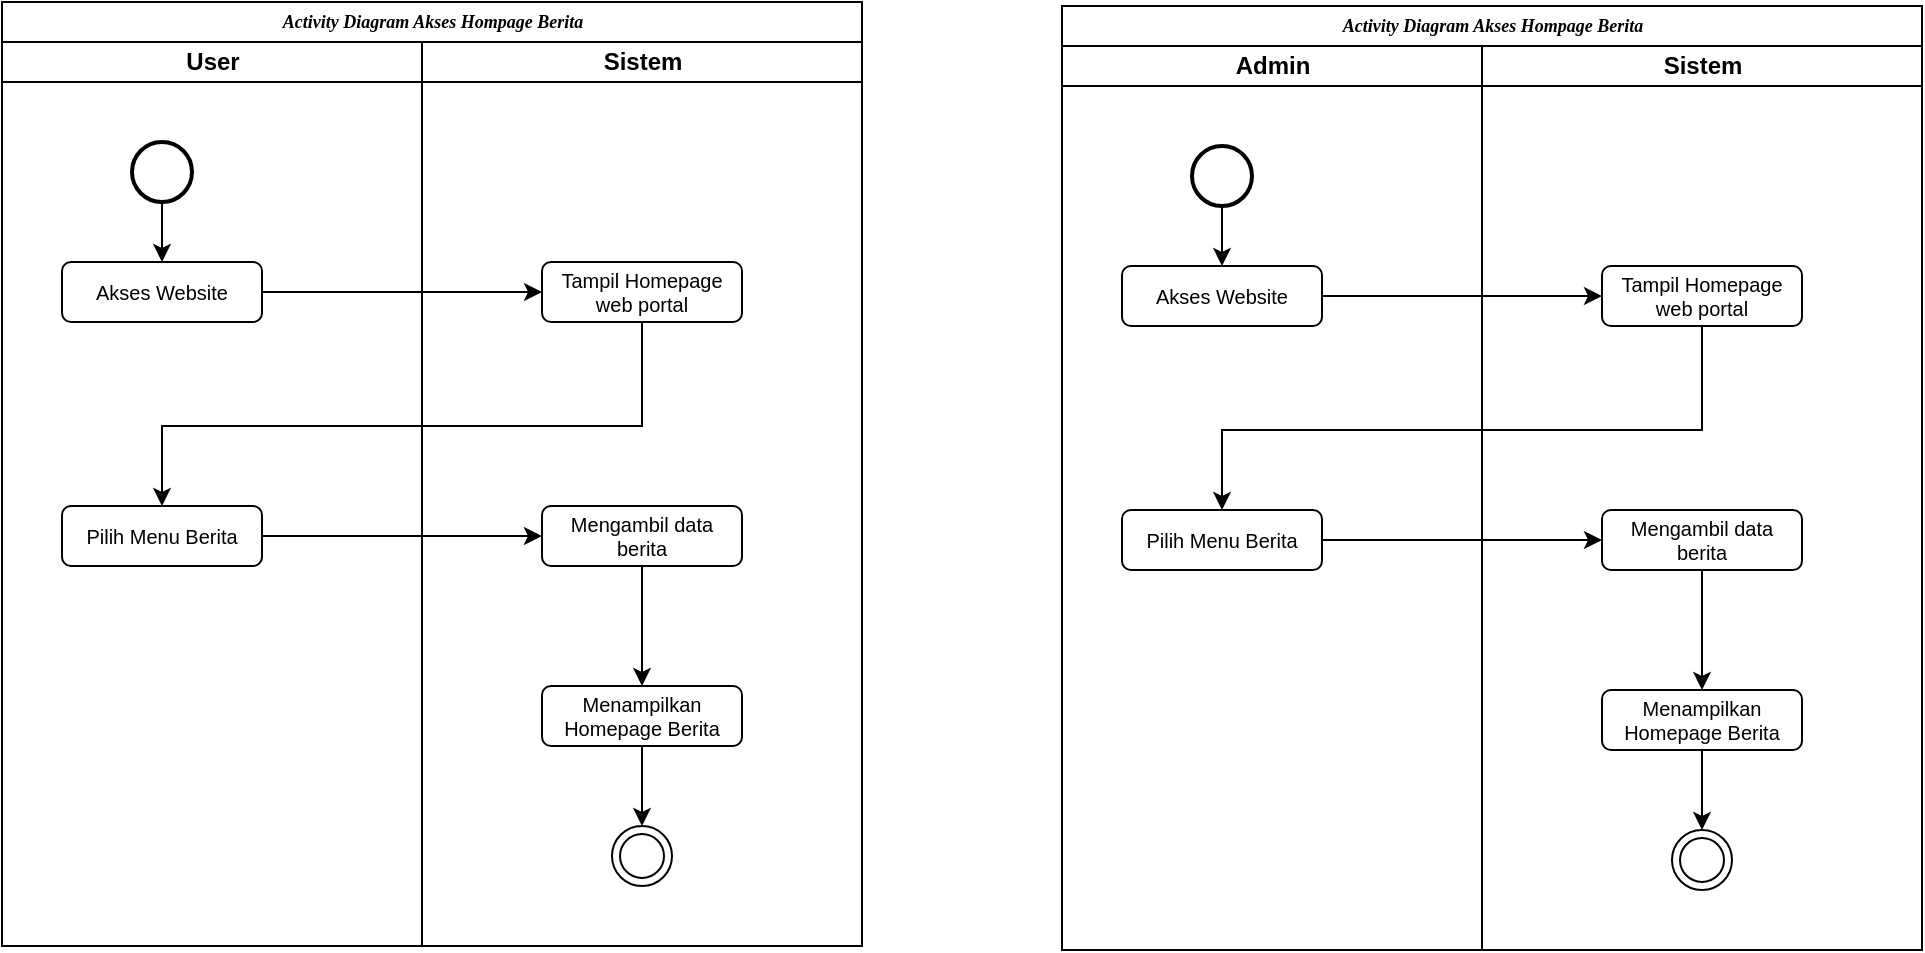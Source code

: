 <mxfile version="24.8.4">
  <diagram name="Page-1" id="74e2e168-ea6b-b213-b513-2b3c1d86103e">
    <mxGraphModel dx="1600" dy="818" grid="1" gridSize="10" guides="1" tooltips="1" connect="1" arrows="1" fold="1" page="1" pageScale="1" pageWidth="1100" pageHeight="850" background="none" math="0" shadow="0">
      <root>
        <mxCell id="0" />
        <mxCell id="1" parent="0" />
        <mxCell id="d5RV-fhYC9ZxHvfHhaFP-1" value="&lt;font style=&quot;font-size: 9px;&quot;&gt;&lt;b style=&quot;mso-bidi-font-weight:normal&quot;&gt;&lt;i style=&quot;mso-bidi-font-style:normal&quot;&gt;&lt;span style=&quot;font-family: &amp;quot;Times New Roman&amp;quot;, serif;&quot;&gt;Activity Diagram Akses Hompage Berita&lt;/span&gt;&lt;/i&gt;&lt;br&gt;&lt;/b&gt;&lt;/font&gt;" style="swimlane;html=1;childLayout=stackLayout;startSize=20;rounded=0;shadow=0;labelBackgroundColor=none;strokeWidth=1;fontFamily=Verdana;fontSize=8;align=center;" vertex="1" parent="1">
          <mxGeometry x="40" y="68" width="430" height="472" as="geometry" />
        </mxCell>
        <mxCell id="d5RV-fhYC9ZxHvfHhaFP-2" value="User" style="swimlane;html=1;startSize=20;" vertex="1" parent="d5RV-fhYC9ZxHvfHhaFP-1">
          <mxGeometry y="20" width="210" height="452" as="geometry" />
        </mxCell>
        <mxCell id="d5RV-fhYC9ZxHvfHhaFP-3" style="edgeStyle=orthogonalEdgeStyle;rounded=0;orthogonalLoop=1;jettySize=auto;html=1;entryX=0.5;entryY=0;entryDx=0;entryDy=0;" edge="1" parent="d5RV-fhYC9ZxHvfHhaFP-2" source="d5RV-fhYC9ZxHvfHhaFP-4" target="d5RV-fhYC9ZxHvfHhaFP-5">
          <mxGeometry relative="1" as="geometry" />
        </mxCell>
        <mxCell id="d5RV-fhYC9ZxHvfHhaFP-4" value="" style="strokeWidth=2;html=1;shape=mxgraph.flowchart.start_2;whiteSpace=wrap;" vertex="1" parent="d5RV-fhYC9ZxHvfHhaFP-2">
          <mxGeometry x="65" y="50" width="30" height="30" as="geometry" />
        </mxCell>
        <mxCell id="d5RV-fhYC9ZxHvfHhaFP-5" value="Akses Website" style="rounded=1;whiteSpace=wrap;html=1;fontSize=10;" vertex="1" parent="d5RV-fhYC9ZxHvfHhaFP-2">
          <mxGeometry x="30" y="110" width="100" height="30" as="geometry" />
        </mxCell>
        <mxCell id="d5RV-fhYC9ZxHvfHhaFP-42" value="Pilih Menu Berita" style="rounded=1;whiteSpace=wrap;html=1;fontSize=10;" vertex="1" parent="d5RV-fhYC9ZxHvfHhaFP-2">
          <mxGeometry x="30" y="232" width="100" height="30" as="geometry" />
        </mxCell>
        <mxCell id="d5RV-fhYC9ZxHvfHhaFP-41" value="&lt;div&gt;Tampil Homepage&lt;/div&gt;&lt;div&gt;web portal&lt;br&gt;&lt;/div&gt;" style="rounded=1;whiteSpace=wrap;html=1;fontSize=10;" vertex="1" parent="d5RV-fhYC9ZxHvfHhaFP-2">
          <mxGeometry x="270" y="110" width="100" height="30" as="geometry" />
        </mxCell>
        <mxCell id="d5RV-fhYC9ZxHvfHhaFP-48" style="edgeStyle=orthogonalEdgeStyle;rounded=0;orthogonalLoop=1;jettySize=auto;html=1;entryX=0.5;entryY=0;entryDx=0;entryDy=0;" edge="1" parent="d5RV-fhYC9ZxHvfHhaFP-2" source="d5RV-fhYC9ZxHvfHhaFP-45" target="d5RV-fhYC9ZxHvfHhaFP-47">
          <mxGeometry relative="1" as="geometry" />
        </mxCell>
        <mxCell id="d5RV-fhYC9ZxHvfHhaFP-45" value="Mengambil data berita" style="rounded=1;whiteSpace=wrap;html=1;fontSize=10;" vertex="1" parent="d5RV-fhYC9ZxHvfHhaFP-2">
          <mxGeometry x="270" y="232" width="100" height="30" as="geometry" />
        </mxCell>
        <mxCell id="d5RV-fhYC9ZxHvfHhaFP-50" style="edgeStyle=orthogonalEdgeStyle;rounded=0;orthogonalLoop=1;jettySize=auto;html=1;entryX=0.5;entryY=0;entryDx=0;entryDy=0;" edge="1" parent="d5RV-fhYC9ZxHvfHhaFP-2" source="d5RV-fhYC9ZxHvfHhaFP-47" target="d5RV-fhYC9ZxHvfHhaFP-49">
          <mxGeometry relative="1" as="geometry" />
        </mxCell>
        <mxCell id="d5RV-fhYC9ZxHvfHhaFP-47" value="Menampilkan Homepage Berita" style="rounded=1;whiteSpace=wrap;html=1;fontSize=10;" vertex="1" parent="d5RV-fhYC9ZxHvfHhaFP-2">
          <mxGeometry x="270" y="322" width="100" height="30" as="geometry" />
        </mxCell>
        <mxCell id="d5RV-fhYC9ZxHvfHhaFP-49" value="" style="ellipse;shape=doubleEllipse;html=1;dashed=0;whiteSpace=wrap;aspect=fixed;" vertex="1" parent="d5RV-fhYC9ZxHvfHhaFP-2">
          <mxGeometry x="305" y="392" width="30" height="30" as="geometry" />
        </mxCell>
        <mxCell id="d5RV-fhYC9ZxHvfHhaFP-43" style="edgeStyle=orthogonalEdgeStyle;rounded=0;orthogonalLoop=1;jettySize=auto;html=1;entryX=0;entryY=0.5;entryDx=0;entryDy=0;" edge="1" parent="d5RV-fhYC9ZxHvfHhaFP-2" source="d5RV-fhYC9ZxHvfHhaFP-5" target="d5RV-fhYC9ZxHvfHhaFP-41">
          <mxGeometry relative="1" as="geometry" />
        </mxCell>
        <mxCell id="d5RV-fhYC9ZxHvfHhaFP-44" style="edgeStyle=orthogonalEdgeStyle;rounded=0;orthogonalLoop=1;jettySize=auto;html=1;" edge="1" parent="d5RV-fhYC9ZxHvfHhaFP-2" source="d5RV-fhYC9ZxHvfHhaFP-41" target="d5RV-fhYC9ZxHvfHhaFP-42">
          <mxGeometry relative="1" as="geometry">
            <Array as="points">
              <mxPoint x="320" y="192" />
              <mxPoint x="80" y="192" />
            </Array>
          </mxGeometry>
        </mxCell>
        <mxCell id="d5RV-fhYC9ZxHvfHhaFP-46" style="edgeStyle=orthogonalEdgeStyle;rounded=0;orthogonalLoop=1;jettySize=auto;html=1;entryX=0;entryY=0.5;entryDx=0;entryDy=0;" edge="1" parent="d5RV-fhYC9ZxHvfHhaFP-2" source="d5RV-fhYC9ZxHvfHhaFP-42" target="d5RV-fhYC9ZxHvfHhaFP-45">
          <mxGeometry relative="1" as="geometry" />
        </mxCell>
        <mxCell id="d5RV-fhYC9ZxHvfHhaFP-21" value="Sistem" style="swimlane;html=1;startSize=20;" vertex="1" parent="d5RV-fhYC9ZxHvfHhaFP-1">
          <mxGeometry x="210" y="20" width="220" height="452" as="geometry" />
        </mxCell>
        <mxCell id="d5RV-fhYC9ZxHvfHhaFP-51" value="&lt;font style=&quot;font-size: 9px;&quot;&gt;&lt;b style=&quot;mso-bidi-font-weight:normal&quot;&gt;&lt;i style=&quot;mso-bidi-font-style:normal&quot;&gt;&lt;span style=&quot;font-family: &amp;quot;Times New Roman&amp;quot;, serif;&quot;&gt;Activity Diagram Akses Hompage Berita&lt;/span&gt;&lt;/i&gt;&lt;br&gt;&lt;/b&gt;&lt;/font&gt;" style="swimlane;html=1;childLayout=stackLayout;startSize=20;rounded=0;shadow=0;labelBackgroundColor=none;strokeWidth=1;fontFamily=Verdana;fontSize=8;align=center;" vertex="1" parent="1">
          <mxGeometry x="570" y="70" width="430" height="472" as="geometry" />
        </mxCell>
        <mxCell id="d5RV-fhYC9ZxHvfHhaFP-52" value="Admin" style="swimlane;html=1;startSize=20;" vertex="1" parent="d5RV-fhYC9ZxHvfHhaFP-51">
          <mxGeometry y="20" width="210" height="452" as="geometry" />
        </mxCell>
        <mxCell id="d5RV-fhYC9ZxHvfHhaFP-53" style="edgeStyle=orthogonalEdgeStyle;rounded=0;orthogonalLoop=1;jettySize=auto;html=1;entryX=0.5;entryY=0;entryDx=0;entryDy=0;" edge="1" parent="d5RV-fhYC9ZxHvfHhaFP-52" source="d5RV-fhYC9ZxHvfHhaFP-54" target="d5RV-fhYC9ZxHvfHhaFP-55">
          <mxGeometry relative="1" as="geometry" />
        </mxCell>
        <mxCell id="d5RV-fhYC9ZxHvfHhaFP-54" value="" style="strokeWidth=2;html=1;shape=mxgraph.flowchart.start_2;whiteSpace=wrap;" vertex="1" parent="d5RV-fhYC9ZxHvfHhaFP-52">
          <mxGeometry x="65" y="50" width="30" height="30" as="geometry" />
        </mxCell>
        <mxCell id="d5RV-fhYC9ZxHvfHhaFP-55" value="Akses Website" style="rounded=1;whiteSpace=wrap;html=1;fontSize=10;" vertex="1" parent="d5RV-fhYC9ZxHvfHhaFP-52">
          <mxGeometry x="30" y="110" width="100" height="30" as="geometry" />
        </mxCell>
        <mxCell id="d5RV-fhYC9ZxHvfHhaFP-56" value="Pilih Menu Berita" style="rounded=1;whiteSpace=wrap;html=1;fontSize=10;" vertex="1" parent="d5RV-fhYC9ZxHvfHhaFP-52">
          <mxGeometry x="30" y="232" width="100" height="30" as="geometry" />
        </mxCell>
        <mxCell id="d5RV-fhYC9ZxHvfHhaFP-57" value="&lt;div&gt;Tampil Homepage&lt;/div&gt;&lt;div&gt;web portal&lt;br&gt;&lt;/div&gt;" style="rounded=1;whiteSpace=wrap;html=1;fontSize=10;" vertex="1" parent="d5RV-fhYC9ZxHvfHhaFP-52">
          <mxGeometry x="270" y="110" width="100" height="30" as="geometry" />
        </mxCell>
        <mxCell id="d5RV-fhYC9ZxHvfHhaFP-58" style="edgeStyle=orthogonalEdgeStyle;rounded=0;orthogonalLoop=1;jettySize=auto;html=1;entryX=0.5;entryY=0;entryDx=0;entryDy=0;" edge="1" parent="d5RV-fhYC9ZxHvfHhaFP-52" source="d5RV-fhYC9ZxHvfHhaFP-59" target="d5RV-fhYC9ZxHvfHhaFP-61">
          <mxGeometry relative="1" as="geometry" />
        </mxCell>
        <mxCell id="d5RV-fhYC9ZxHvfHhaFP-59" value="Mengambil data berita" style="rounded=1;whiteSpace=wrap;html=1;fontSize=10;" vertex="1" parent="d5RV-fhYC9ZxHvfHhaFP-52">
          <mxGeometry x="270" y="232" width="100" height="30" as="geometry" />
        </mxCell>
        <mxCell id="d5RV-fhYC9ZxHvfHhaFP-60" style="edgeStyle=orthogonalEdgeStyle;rounded=0;orthogonalLoop=1;jettySize=auto;html=1;entryX=0.5;entryY=0;entryDx=0;entryDy=0;" edge="1" parent="d5RV-fhYC9ZxHvfHhaFP-52" source="d5RV-fhYC9ZxHvfHhaFP-61" target="d5RV-fhYC9ZxHvfHhaFP-62">
          <mxGeometry relative="1" as="geometry" />
        </mxCell>
        <mxCell id="d5RV-fhYC9ZxHvfHhaFP-61" value="Menampilkan Homepage Berita" style="rounded=1;whiteSpace=wrap;html=1;fontSize=10;" vertex="1" parent="d5RV-fhYC9ZxHvfHhaFP-52">
          <mxGeometry x="270" y="322" width="100" height="30" as="geometry" />
        </mxCell>
        <mxCell id="d5RV-fhYC9ZxHvfHhaFP-62" value="" style="ellipse;shape=doubleEllipse;html=1;dashed=0;whiteSpace=wrap;aspect=fixed;" vertex="1" parent="d5RV-fhYC9ZxHvfHhaFP-52">
          <mxGeometry x="305" y="392" width="30" height="30" as="geometry" />
        </mxCell>
        <mxCell id="d5RV-fhYC9ZxHvfHhaFP-63" style="edgeStyle=orthogonalEdgeStyle;rounded=0;orthogonalLoop=1;jettySize=auto;html=1;entryX=0;entryY=0.5;entryDx=0;entryDy=0;" edge="1" parent="d5RV-fhYC9ZxHvfHhaFP-52" source="d5RV-fhYC9ZxHvfHhaFP-55" target="d5RV-fhYC9ZxHvfHhaFP-57">
          <mxGeometry relative="1" as="geometry" />
        </mxCell>
        <mxCell id="d5RV-fhYC9ZxHvfHhaFP-64" style="edgeStyle=orthogonalEdgeStyle;rounded=0;orthogonalLoop=1;jettySize=auto;html=1;" edge="1" parent="d5RV-fhYC9ZxHvfHhaFP-52" source="d5RV-fhYC9ZxHvfHhaFP-57" target="d5RV-fhYC9ZxHvfHhaFP-56">
          <mxGeometry relative="1" as="geometry">
            <Array as="points">
              <mxPoint x="320" y="192" />
              <mxPoint x="80" y="192" />
            </Array>
          </mxGeometry>
        </mxCell>
        <mxCell id="d5RV-fhYC9ZxHvfHhaFP-65" style="edgeStyle=orthogonalEdgeStyle;rounded=0;orthogonalLoop=1;jettySize=auto;html=1;entryX=0;entryY=0.5;entryDx=0;entryDy=0;" edge="1" parent="d5RV-fhYC9ZxHvfHhaFP-52" source="d5RV-fhYC9ZxHvfHhaFP-56" target="d5RV-fhYC9ZxHvfHhaFP-59">
          <mxGeometry relative="1" as="geometry" />
        </mxCell>
        <mxCell id="d5RV-fhYC9ZxHvfHhaFP-66" value="Sistem" style="swimlane;html=1;startSize=20;" vertex="1" parent="d5RV-fhYC9ZxHvfHhaFP-51">
          <mxGeometry x="210" y="20" width="220" height="452" as="geometry" />
        </mxCell>
      </root>
    </mxGraphModel>
  </diagram>
</mxfile>
